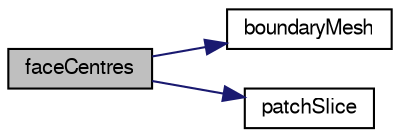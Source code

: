 digraph "faceCentres"
{
  bgcolor="transparent";
  edge [fontname="FreeSans",fontsize="10",labelfontname="FreeSans",labelfontsize="10"];
  node [fontname="FreeSans",fontsize="10",shape=record];
  rankdir="LR";
  Node5169 [label="faceCentres",height=0.2,width=0.4,color="black", fillcolor="grey75", style="filled", fontcolor="black"];
  Node5169 -> Node5170 [color="midnightblue",fontsize="10",style="solid",fontname="FreeSans"];
  Node5170 [label="boundaryMesh",height=0.2,width=0.4,color="black",URL="$a27478.html#a729e6b97bfa357ec46f60ff7f2e7779a",tooltip="Return boundaryMesh reference. "];
  Node5169 -> Node5171 [color="midnightblue",fontsize="10",style="solid",fontname="FreeSans"];
  Node5171 [label="patchSlice",height=0.2,width=0.4,color="black",URL="$a27478.html#a80f3f176bddf16c62b83cbf3d20830cd",tooltip="Slice list to patch. "];
}
